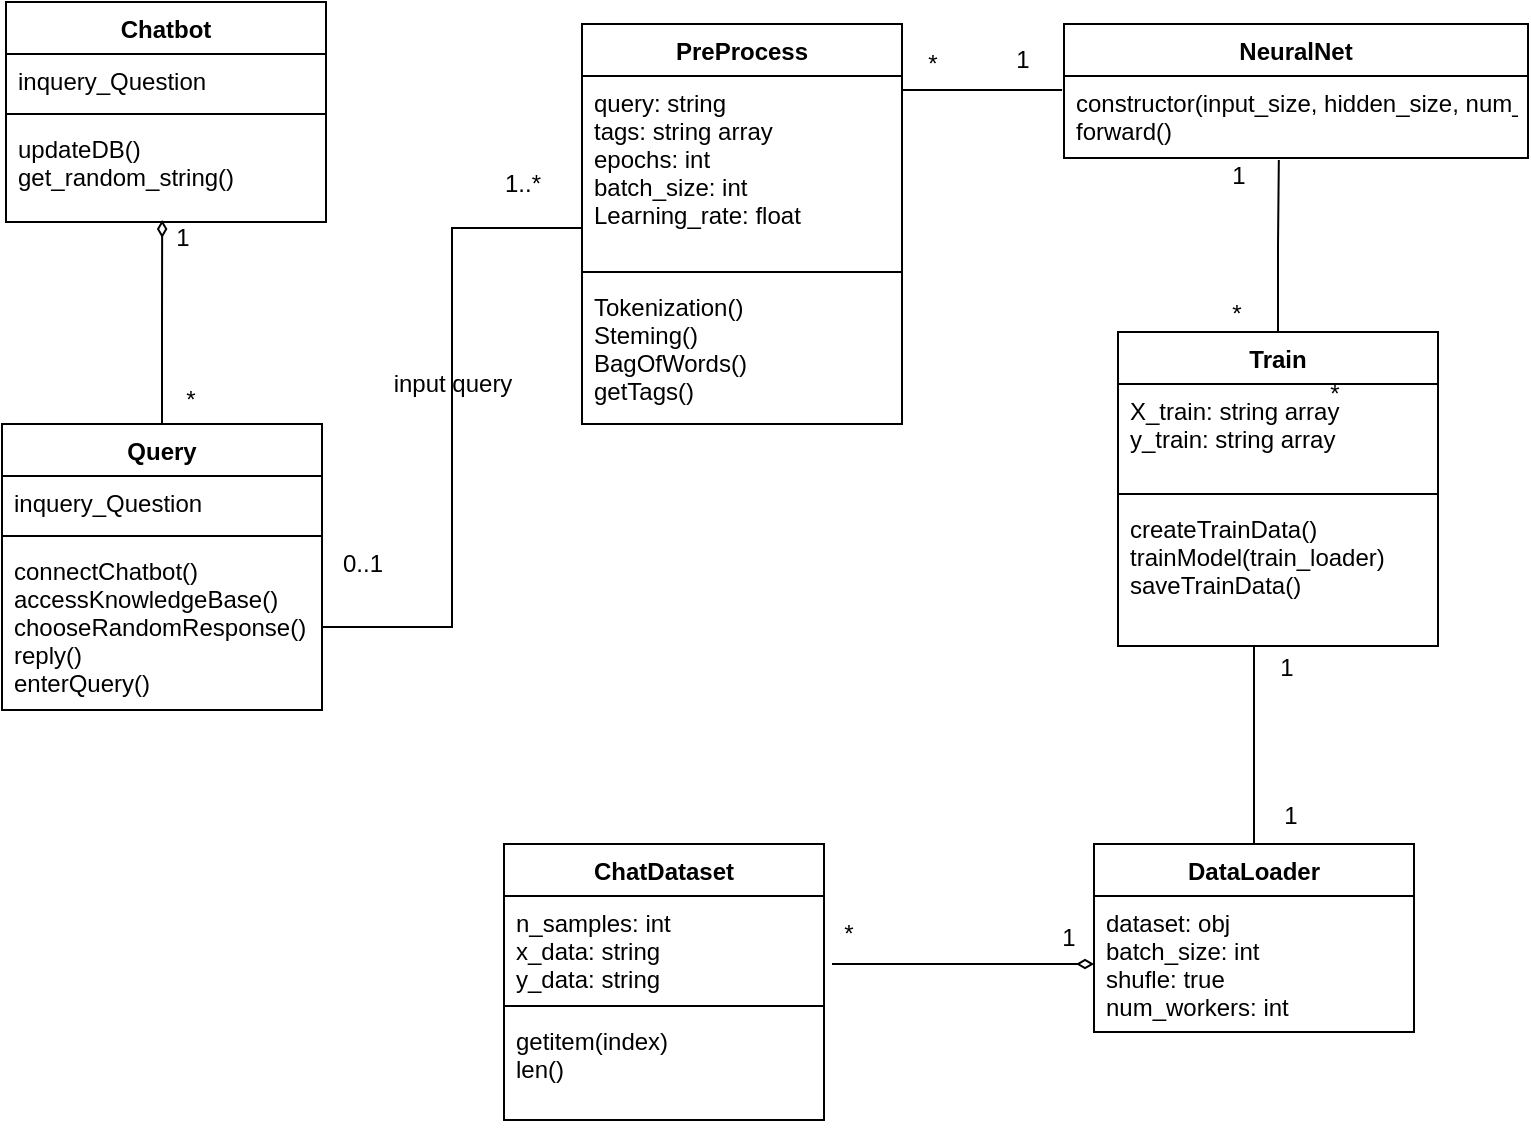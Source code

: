 <mxfile version="14.5.6" type="github">
  <diagram id="aXvW_IsibbiWYYj3BGuJ" name="Page-1">
    <mxGraphModel dx="1332" dy="802" grid="0" gridSize="10" guides="1" tooltips="1" connect="1" arrows="1" fold="1" page="1" pageScale="1" pageWidth="850" pageHeight="1100" math="0" shadow="0">
      <root>
        <mxCell id="0" />
        <mxCell id="1" parent="0" />
        <mxCell id="FnMutOkLlxp45SPG-oGJ-5" style="edgeStyle=orthogonalEdgeStyle;rounded=0;orthogonalLoop=1;jettySize=auto;html=1;entryX=0.488;entryY=0.98;entryDx=0;entryDy=0;entryPerimeter=0;endArrow=diamondThin;endFill=0;" parent="1" source="4MYSzLjGLfBnnEb-A2lM-1" target="FnMutOkLlxp45SPG-oGJ-4" edge="1">
          <mxGeometry relative="1" as="geometry" />
        </mxCell>
        <mxCell id="4MYSzLjGLfBnnEb-A2lM-1" value="Query" style="swimlane;fontStyle=1;align=center;verticalAlign=top;childLayout=stackLayout;horizontal=1;startSize=26;horizontalStack=0;resizeParent=1;resizeParentMax=0;resizeLast=0;collapsible=1;marginBottom=0;" parent="1" vertex="1">
          <mxGeometry x="80" y="340" width="160" height="143" as="geometry" />
        </mxCell>
        <mxCell id="4MYSzLjGLfBnnEb-A2lM-2" value="inquery_Question&#xa;&#xa;" style="text;strokeColor=none;fillColor=none;align=left;verticalAlign=top;spacingLeft=4;spacingRight=4;overflow=hidden;rotatable=0;points=[[0,0.5],[1,0.5]];portConstraint=eastwest;strokeWidth=20;" parent="4MYSzLjGLfBnnEb-A2lM-1" vertex="1">
          <mxGeometry y="26" width="160" height="26" as="geometry" />
        </mxCell>
        <mxCell id="4MYSzLjGLfBnnEb-A2lM-3" value="" style="line;strokeWidth=1;fillColor=none;align=left;verticalAlign=middle;spacingTop=-1;spacingLeft=3;spacingRight=3;rotatable=0;labelPosition=right;points=[];portConstraint=eastwest;" parent="4MYSzLjGLfBnnEb-A2lM-1" vertex="1">
          <mxGeometry y="52" width="160" height="8" as="geometry" />
        </mxCell>
        <mxCell id="4MYSzLjGLfBnnEb-A2lM-4" value="connectChatbot()&#xa;accessKnowledgeBase()&#xa;chooseRandomResponse()&#xa;reply()&#xa;enterQuery()" style="text;strokeColor=none;fillColor=none;align=left;verticalAlign=top;spacingLeft=4;spacingRight=4;overflow=hidden;rotatable=0;points=[[0,0.5],[1,0.5]];portConstraint=eastwest;" parent="4MYSzLjGLfBnnEb-A2lM-1" vertex="1">
          <mxGeometry y="60" width="160" height="83" as="geometry" />
        </mxCell>
        <mxCell id="4MYSzLjGLfBnnEb-A2lM-5" value="PreProcess" style="swimlane;fontStyle=1;align=center;verticalAlign=top;childLayout=stackLayout;horizontal=1;startSize=26;horizontalStack=0;resizeParent=1;resizeParentMax=0;resizeLast=0;collapsible=1;marginBottom=0;" parent="1" vertex="1">
          <mxGeometry x="370" y="140" width="160" height="200" as="geometry" />
        </mxCell>
        <mxCell id="4MYSzLjGLfBnnEb-A2lM-6" value="query: string&#xa;tags: string array&#xa;epochs: int&#xa;batch_size: int&#xa;Learning_rate: float" style="text;strokeColor=none;fillColor=none;align=left;verticalAlign=top;spacingLeft=4;spacingRight=4;overflow=hidden;rotatable=0;points=[[0,0.5],[1,0.5]];portConstraint=eastwest;" parent="4MYSzLjGLfBnnEb-A2lM-5" vertex="1">
          <mxGeometry y="26" width="160" height="94" as="geometry" />
        </mxCell>
        <mxCell id="4MYSzLjGLfBnnEb-A2lM-7" value="" style="line;strokeWidth=1;fillColor=none;align=left;verticalAlign=middle;spacingTop=-1;spacingLeft=3;spacingRight=3;rotatable=0;labelPosition=right;points=[];portConstraint=eastwest;" parent="4MYSzLjGLfBnnEb-A2lM-5" vertex="1">
          <mxGeometry y="120" width="160" height="8" as="geometry" />
        </mxCell>
        <mxCell id="4MYSzLjGLfBnnEb-A2lM-8" value="Tokenization()&#xa;Steming()&#xa;BagOfWords()&#xa;getTags()" style="text;strokeColor=none;fillColor=none;align=left;verticalAlign=top;spacingLeft=4;spacingRight=4;overflow=hidden;rotatable=0;points=[[0,0.5],[1,0.5]];portConstraint=eastwest;" parent="4MYSzLjGLfBnnEb-A2lM-5" vertex="1">
          <mxGeometry y="128" width="160" height="72" as="geometry" />
        </mxCell>
        <mxCell id="4MYSzLjGLfBnnEb-A2lM-17" style="edgeStyle=orthogonalEdgeStyle;rounded=0;orthogonalLoop=1;jettySize=auto;html=1;entryX=0;entryY=0.809;entryDx=0;entryDy=0;entryPerimeter=0;endArrow=none;endFill=0;" parent="1" source="4MYSzLjGLfBnnEb-A2lM-4" target="4MYSzLjGLfBnnEb-A2lM-6" edge="1">
          <mxGeometry relative="1" as="geometry" />
        </mxCell>
        <mxCell id="4MYSzLjGLfBnnEb-A2lM-18" value="0..1" style="text;html=1;align=center;verticalAlign=middle;resizable=0;points=[];autosize=1;" parent="1" vertex="1">
          <mxGeometry x="240" y="400" width="40" height="20" as="geometry" />
        </mxCell>
        <mxCell id="4MYSzLjGLfBnnEb-A2lM-19" value="input query" style="text;html=1;align=center;verticalAlign=middle;resizable=0;points=[];autosize=1;" parent="1" vertex="1">
          <mxGeometry x="270" y="310" width="70" height="20" as="geometry" />
        </mxCell>
        <mxCell id="4MYSzLjGLfBnnEb-A2lM-20" value="1..*" style="text;html=1;align=center;verticalAlign=middle;resizable=0;points=[];autosize=1;" parent="1" vertex="1">
          <mxGeometry x="325" y="210" width="30" height="20" as="geometry" />
        </mxCell>
        <mxCell id="FnMutOkLlxp45SPG-oGJ-1" value="Chatbot" style="swimlane;fontStyle=1;align=center;verticalAlign=top;childLayout=stackLayout;horizontal=1;startSize=26;horizontalStack=0;resizeParent=1;resizeParentMax=0;resizeLast=0;collapsible=1;marginBottom=0;" parent="1" vertex="1">
          <mxGeometry x="82" y="129" width="160" height="110" as="geometry" />
        </mxCell>
        <mxCell id="FnMutOkLlxp45SPG-oGJ-2" value="inquery_Question&#xa;&#xa;" style="text;strokeColor=none;fillColor=none;align=left;verticalAlign=top;spacingLeft=4;spacingRight=4;overflow=hidden;rotatable=0;points=[[0,0.5],[1,0.5]];portConstraint=eastwest;strokeWidth=20;" parent="FnMutOkLlxp45SPG-oGJ-1" vertex="1">
          <mxGeometry y="26" width="160" height="26" as="geometry" />
        </mxCell>
        <mxCell id="FnMutOkLlxp45SPG-oGJ-3" value="" style="line;strokeWidth=1;fillColor=none;align=left;verticalAlign=middle;spacingTop=-1;spacingLeft=3;spacingRight=3;rotatable=0;labelPosition=right;points=[];portConstraint=eastwest;" parent="FnMutOkLlxp45SPG-oGJ-1" vertex="1">
          <mxGeometry y="52" width="160" height="8" as="geometry" />
        </mxCell>
        <mxCell id="FnMutOkLlxp45SPG-oGJ-4" value="updateDB()&#xa;get_random_string()" style="text;strokeColor=none;fillColor=none;align=left;verticalAlign=top;spacingLeft=4;spacingRight=4;overflow=hidden;rotatable=0;points=[[0,0.5],[1,0.5]];portConstraint=eastwest;" parent="FnMutOkLlxp45SPG-oGJ-1" vertex="1">
          <mxGeometry y="60" width="160" height="50" as="geometry" />
        </mxCell>
        <mxCell id="FnMutOkLlxp45SPG-oGJ-6" value="*" style="text;html=1;align=center;verticalAlign=middle;resizable=0;points=[];autosize=1;" parent="1" vertex="1">
          <mxGeometry x="738" y="316" width="15" height="18" as="geometry" />
        </mxCell>
        <mxCell id="FnMutOkLlxp45SPG-oGJ-8" value="1" style="text;html=1;align=center;verticalAlign=middle;resizable=0;points=[];autosize=1;" parent="1" vertex="1">
          <mxGeometry x="161" y="238" width="17" height="18" as="geometry" />
        </mxCell>
        <mxCell id="FnMutOkLlxp45SPG-oGJ-9" value="*" style="text;html=1;align=center;verticalAlign=middle;resizable=0;points=[];autosize=1;" parent="1" vertex="1">
          <mxGeometry x="166" y="319" width="15" height="18" as="geometry" />
        </mxCell>
        <mxCell id="FnMutOkLlxp45SPG-oGJ-10" value="NeuralNet" style="swimlane;fontStyle=1;align=center;verticalAlign=top;childLayout=stackLayout;horizontal=1;startSize=26;horizontalStack=0;resizeParent=1;resizeParentMax=0;resizeLast=0;collapsible=1;marginBottom=0;" parent="1" vertex="1">
          <mxGeometry x="611" y="140" width="232" height="67" as="geometry" />
        </mxCell>
        <mxCell id="FnMutOkLlxp45SPG-oGJ-13" value="constructor(input_size, hidden_size, num_classes)&#xa;forward()" style="text;strokeColor=none;fillColor=none;align=left;verticalAlign=top;spacingLeft=4;spacingRight=4;overflow=hidden;rotatable=0;points=[[0,0.5],[1,0.5]];portConstraint=eastwest;" parent="FnMutOkLlxp45SPG-oGJ-10" vertex="1">
          <mxGeometry y="26" width="232" height="41" as="geometry" />
        </mxCell>
        <mxCell id="w5ga8JoCR-YHMcxZ_dt_-6" style="edgeStyle=orthogonalEdgeStyle;rounded=0;orthogonalLoop=1;jettySize=auto;html=1;entryX=0.463;entryY=1.024;entryDx=0;entryDy=0;entryPerimeter=0;endArrow=none;endFill=0;" edge="1" parent="1" source="w5ga8JoCR-YHMcxZ_dt_-1" target="FnMutOkLlxp45SPG-oGJ-13">
          <mxGeometry relative="1" as="geometry" />
        </mxCell>
        <mxCell id="w5ga8JoCR-YHMcxZ_dt_-1" value="Train" style="swimlane;fontStyle=1;align=center;verticalAlign=top;childLayout=stackLayout;horizontal=1;startSize=26;horizontalStack=0;resizeParent=1;resizeParentMax=0;resizeLast=0;collapsible=1;marginBottom=0;" vertex="1" parent="1">
          <mxGeometry x="638" y="294" width="160" height="157" as="geometry" />
        </mxCell>
        <mxCell id="w5ga8JoCR-YHMcxZ_dt_-2" value="X_train: string array&#xa;y_train: string array" style="text;strokeColor=none;fillColor=none;align=left;verticalAlign=top;spacingLeft=4;spacingRight=4;overflow=hidden;rotatable=0;points=[[0,0.5],[1,0.5]];portConstraint=eastwest;" vertex="1" parent="w5ga8JoCR-YHMcxZ_dt_-1">
          <mxGeometry y="26" width="160" height="51" as="geometry" />
        </mxCell>
        <mxCell id="w5ga8JoCR-YHMcxZ_dt_-3" value="" style="line;strokeWidth=1;fillColor=none;align=left;verticalAlign=middle;spacingTop=-1;spacingLeft=3;spacingRight=3;rotatable=0;labelPosition=right;points=[];portConstraint=eastwest;" vertex="1" parent="w5ga8JoCR-YHMcxZ_dt_-1">
          <mxGeometry y="77" width="160" height="8" as="geometry" />
        </mxCell>
        <mxCell id="w5ga8JoCR-YHMcxZ_dt_-4" value="createTrainData()&#xa;trainModel(train_loader)&#xa;saveTrainData()" style="text;strokeColor=none;fillColor=none;align=left;verticalAlign=top;spacingLeft=4;spacingRight=4;overflow=hidden;rotatable=0;points=[[0,0.5],[1,0.5]];portConstraint=eastwest;" vertex="1" parent="w5ga8JoCR-YHMcxZ_dt_-1">
          <mxGeometry y="85" width="160" height="72" as="geometry" />
        </mxCell>
        <mxCell id="w5ga8JoCR-YHMcxZ_dt_-7" value="1" style="text;html=1;align=center;verticalAlign=middle;resizable=0;points=[];autosize=1;" vertex="1" parent="1">
          <mxGeometry x="689" y="207" width="17" height="18" as="geometry" />
        </mxCell>
        <mxCell id="w5ga8JoCR-YHMcxZ_dt_-8" value="*" style="text;html=1;align=center;verticalAlign=middle;resizable=0;points=[];autosize=1;" vertex="1" parent="1">
          <mxGeometry x="689" y="276" width="15" height="18" as="geometry" />
        </mxCell>
        <mxCell id="w5ga8JoCR-YHMcxZ_dt_-9" value="ChatDataset" style="swimlane;fontStyle=1;align=center;verticalAlign=top;childLayout=stackLayout;horizontal=1;startSize=26;horizontalStack=0;resizeParent=1;resizeParentMax=0;resizeLast=0;collapsible=1;marginBottom=0;" vertex="1" parent="1">
          <mxGeometry x="331" y="550" width="160" height="138" as="geometry" />
        </mxCell>
        <mxCell id="w5ga8JoCR-YHMcxZ_dt_-10" value="n_samples: int&#xa;x_data: string&#xa;y_data: string" style="text;strokeColor=none;fillColor=none;align=left;verticalAlign=top;spacingLeft=4;spacingRight=4;overflow=hidden;rotatable=0;points=[[0,0.5],[1,0.5]];portConstraint=eastwest;" vertex="1" parent="w5ga8JoCR-YHMcxZ_dt_-9">
          <mxGeometry y="26" width="160" height="51" as="geometry" />
        </mxCell>
        <mxCell id="w5ga8JoCR-YHMcxZ_dt_-11" value="" style="line;strokeWidth=1;fillColor=none;align=left;verticalAlign=middle;spacingTop=-1;spacingLeft=3;spacingRight=3;rotatable=0;labelPosition=right;points=[];portConstraint=eastwest;" vertex="1" parent="w5ga8JoCR-YHMcxZ_dt_-9">
          <mxGeometry y="77" width="160" height="8" as="geometry" />
        </mxCell>
        <mxCell id="w5ga8JoCR-YHMcxZ_dt_-12" value="getitem(index)&#xa;len()" style="text;strokeColor=none;fillColor=none;align=left;verticalAlign=top;spacingLeft=4;spacingRight=4;overflow=hidden;rotatable=0;points=[[0,0.5],[1,0.5]];portConstraint=eastwest;" vertex="1" parent="w5ga8JoCR-YHMcxZ_dt_-9">
          <mxGeometry y="85" width="160" height="53" as="geometry" />
        </mxCell>
        <mxCell id="w5ga8JoCR-YHMcxZ_dt_-20" style="edgeStyle=orthogonalEdgeStyle;rounded=0;orthogonalLoop=1;jettySize=auto;html=1;startArrow=none;startFill=0;endArrow=none;endFill=0;" edge="1" parent="1" source="w5ga8JoCR-YHMcxZ_dt_-13" target="w5ga8JoCR-YHMcxZ_dt_-4">
          <mxGeometry relative="1" as="geometry">
            <Array as="points">
              <mxPoint x="706" y="479" />
              <mxPoint x="706" y="479" />
            </Array>
          </mxGeometry>
        </mxCell>
        <mxCell id="w5ga8JoCR-YHMcxZ_dt_-13" value="DataLoader" style="swimlane;fontStyle=1;align=center;verticalAlign=top;childLayout=stackLayout;horizontal=1;startSize=26;horizontalStack=0;resizeParent=1;resizeParentMax=0;resizeLast=0;collapsible=1;marginBottom=0;" vertex="1" parent="1">
          <mxGeometry x="626" y="550" width="160" height="94" as="geometry" />
        </mxCell>
        <mxCell id="w5ga8JoCR-YHMcxZ_dt_-14" value="dataset: obj&#xa;batch_size: int&#xa;shufle: true&#xa;num_workers: int" style="text;strokeColor=none;fillColor=none;align=left;verticalAlign=top;spacingLeft=4;spacingRight=4;overflow=hidden;rotatable=0;points=[[0,0.5],[1,0.5]];portConstraint=eastwest;" vertex="1" parent="w5ga8JoCR-YHMcxZ_dt_-13">
          <mxGeometry y="26" width="160" height="68" as="geometry" />
        </mxCell>
        <mxCell id="w5ga8JoCR-YHMcxZ_dt_-17" style="edgeStyle=orthogonalEdgeStyle;rounded=0;orthogonalLoop=1;jettySize=auto;html=1;entryX=1.025;entryY=0.667;entryDx=0;entryDy=0;entryPerimeter=0;endArrow=none;endFill=0;startArrow=diamondThin;startFill=0;" edge="1" parent="1" source="w5ga8JoCR-YHMcxZ_dt_-14" target="w5ga8JoCR-YHMcxZ_dt_-10">
          <mxGeometry relative="1" as="geometry" />
        </mxCell>
        <mxCell id="w5ga8JoCR-YHMcxZ_dt_-18" value="1" style="text;html=1;align=center;verticalAlign=middle;resizable=0;points=[];autosize=1;" vertex="1" parent="1">
          <mxGeometry x="604" y="588" width="17" height="18" as="geometry" />
        </mxCell>
        <mxCell id="w5ga8JoCR-YHMcxZ_dt_-19" value="*" style="text;html=1;align=center;verticalAlign=middle;resizable=0;points=[];autosize=1;" vertex="1" parent="1">
          <mxGeometry x="495" y="586" width="15" height="18" as="geometry" />
        </mxCell>
        <mxCell id="w5ga8JoCR-YHMcxZ_dt_-21" value="1" style="text;html=1;align=center;verticalAlign=middle;resizable=0;points=[];autosize=1;" vertex="1" parent="1">
          <mxGeometry x="715" y="527" width="17" height="18" as="geometry" />
        </mxCell>
        <mxCell id="w5ga8JoCR-YHMcxZ_dt_-22" value="1" style="text;html=1;align=center;verticalAlign=middle;resizable=0;points=[];autosize=1;" vertex="1" parent="1">
          <mxGeometry x="713" y="453" width="17" height="18" as="geometry" />
        </mxCell>
        <mxCell id="w5ga8JoCR-YHMcxZ_dt_-23" style="edgeStyle=orthogonalEdgeStyle;rounded=0;orthogonalLoop=1;jettySize=auto;html=1;entryX=-0.004;entryY=0.171;entryDx=0;entryDy=0;entryPerimeter=0;startArrow=none;startFill=0;endArrow=none;endFill=0;" edge="1" parent="1" source="4MYSzLjGLfBnnEb-A2lM-6" target="FnMutOkLlxp45SPG-oGJ-13">
          <mxGeometry relative="1" as="geometry">
            <Array as="points">
              <mxPoint x="561" y="173" />
              <mxPoint x="561" y="173" />
            </Array>
          </mxGeometry>
        </mxCell>
        <mxCell id="w5ga8JoCR-YHMcxZ_dt_-24" value="*" style="text;html=1;align=center;verticalAlign=middle;resizable=0;points=[];autosize=1;" vertex="1" parent="1">
          <mxGeometry x="537" y="151" width="15" height="18" as="geometry" />
        </mxCell>
        <mxCell id="w5ga8JoCR-YHMcxZ_dt_-25" value="1" style="text;html=1;align=center;verticalAlign=middle;resizable=0;points=[];autosize=1;" vertex="1" parent="1">
          <mxGeometry x="581" y="149" width="17" height="18" as="geometry" />
        </mxCell>
      </root>
    </mxGraphModel>
  </diagram>
</mxfile>
